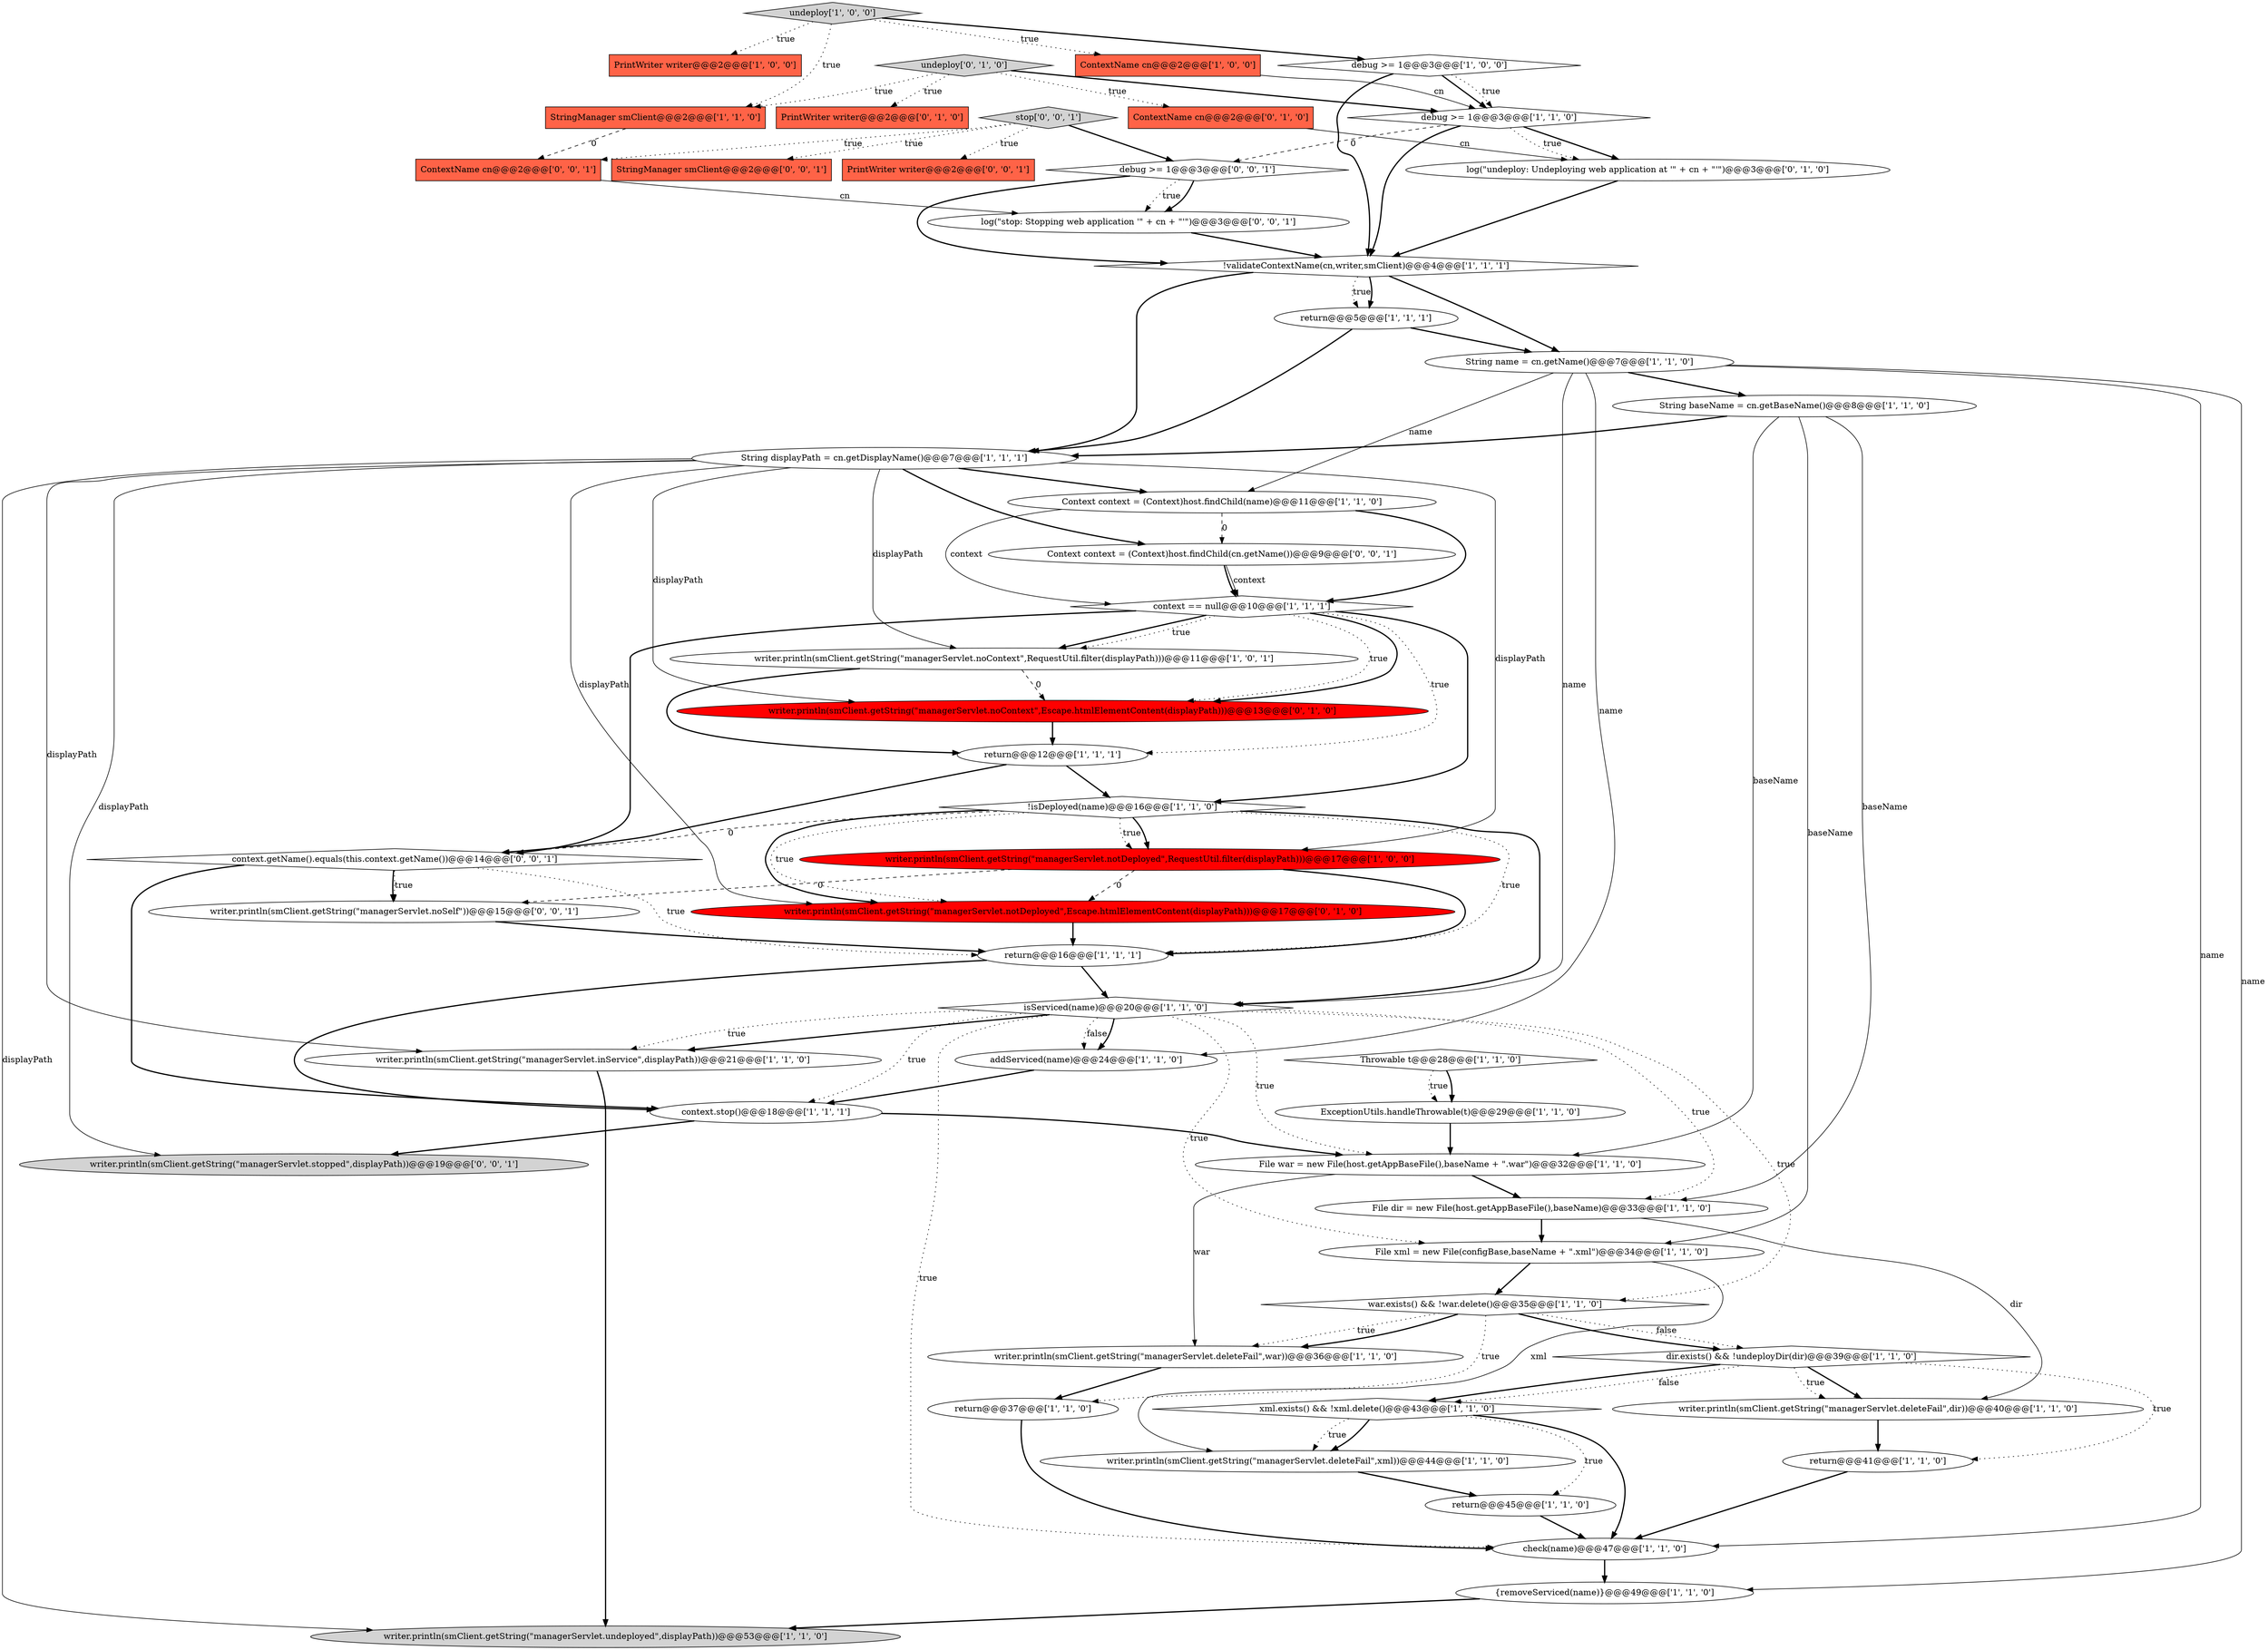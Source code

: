 digraph {
1 [style = filled, label = "PrintWriter writer@@@2@@@['1', '0', '0']", fillcolor = tomato, shape = box image = "AAA0AAABBB1BBB"];
43 [style = filled, label = "writer.println(smClient.getString(\"managerServlet.noContext\",Escape.htmlElementContent(displayPath)))@@@13@@@['0', '1', '0']", fillcolor = red, shape = ellipse image = "AAA1AAABBB2BBB"];
32 [style = filled, label = "xml.exists() && !xml.delete()@@@43@@@['1', '1', '0']", fillcolor = white, shape = diamond image = "AAA0AAABBB1BBB"];
14 [style = filled, label = "return@@@16@@@['1', '1', '1']", fillcolor = white, shape = ellipse image = "AAA0AAABBB1BBB"];
6 [style = filled, label = "writer.println(smClient.getString(\"managerServlet.inService\",displayPath))@@@21@@@['1', '1', '0']", fillcolor = white, shape = ellipse image = "AAA0AAABBB1BBB"];
0 [style = filled, label = "context == null@@@10@@@['1', '1', '1']", fillcolor = white, shape = diamond image = "AAA0AAABBB1BBB"];
27 [style = filled, label = "Context context = (Context)host.findChild(name)@@@11@@@['1', '1', '0']", fillcolor = white, shape = ellipse image = "AAA0AAABBB1BBB"];
18 [style = filled, label = "return@@@37@@@['1', '1', '0']", fillcolor = white, shape = ellipse image = "AAA0AAABBB1BBB"];
28 [style = filled, label = "writer.println(smClient.getString(\"managerServlet.deleteFail\",dir))@@@40@@@['1', '1', '0']", fillcolor = white, shape = ellipse image = "AAA0AAABBB1BBB"];
29 [style = filled, label = "{removeServiced(name)}@@@49@@@['1', '1', '0']", fillcolor = white, shape = ellipse image = "AAA0AAABBB1BBB"];
13 [style = filled, label = "writer.println(smClient.getString(\"managerServlet.noContext\",RequestUtil.filter(displayPath)))@@@11@@@['1', '0', '1']", fillcolor = white, shape = ellipse image = "AAA0AAABBB1BBB"];
10 [style = filled, label = "ContextName cn@@@2@@@['1', '0', '0']", fillcolor = tomato, shape = box image = "AAA0AAABBB1BBB"];
19 [style = filled, label = "dir.exists() && !undeployDir(dir)@@@39@@@['1', '1', '0']", fillcolor = white, shape = diamond image = "AAA0AAABBB1BBB"];
8 [style = filled, label = "ExceptionUtils.handleThrowable(t)@@@29@@@['1', '1', '0']", fillcolor = white, shape = ellipse image = "AAA0AAABBB1BBB"];
39 [style = filled, label = "ContextName cn@@@2@@@['0', '1', '0']", fillcolor = tomato, shape = box image = "AAA0AAABBB2BBB"];
30 [style = filled, label = "!isDeployed(name)@@@16@@@['1', '1', '0']", fillcolor = white, shape = diamond image = "AAA0AAABBB1BBB"];
3 [style = filled, label = "isServiced(name)@@@20@@@['1', '1', '0']", fillcolor = white, shape = diamond image = "AAA0AAABBB1BBB"];
47 [style = filled, label = "debug >= 1@@@3@@@['0', '0', '1']", fillcolor = white, shape = diamond image = "AAA0AAABBB3BBB"];
12 [style = filled, label = "undeploy['1', '0', '0']", fillcolor = lightgray, shape = diamond image = "AAA0AAABBB1BBB"];
51 [style = filled, label = "writer.println(smClient.getString(\"managerServlet.stopped\",displayPath))@@@19@@@['0', '0', '1']", fillcolor = lightgray, shape = ellipse image = "AAA0AAABBB3BBB"];
54 [style = filled, label = "Context context = (Context)host.findChild(cn.getName())@@@9@@@['0', '0', '1']", fillcolor = white, shape = ellipse image = "AAA0AAABBB3BBB"];
16 [style = filled, label = "writer.println(smClient.getString(\"managerServlet.deleteFail\",xml))@@@44@@@['1', '1', '0']", fillcolor = white, shape = ellipse image = "AAA0AAABBB1BBB"];
40 [style = filled, label = "PrintWriter writer@@@2@@@['0', '1', '0']", fillcolor = tomato, shape = box image = "AAA0AAABBB2BBB"];
34 [style = filled, label = "Throwable t@@@28@@@['1', '1', '0']", fillcolor = white, shape = diamond image = "AAA0AAABBB1BBB"];
17 [style = filled, label = "war.exists() && !war.delete()@@@35@@@['1', '1', '0']", fillcolor = white, shape = diamond image = "AAA0AAABBB1BBB"];
22 [style = filled, label = "return@@@5@@@['1', '1', '1']", fillcolor = white, shape = ellipse image = "AAA0AAABBB1BBB"];
24 [style = filled, label = "writer.println(smClient.getString(\"managerServlet.undeployed\",displayPath))@@@53@@@['1', '1', '0']", fillcolor = lightgray, shape = ellipse image = "AAA0AAABBB1BBB"];
42 [style = filled, label = "log(\"undeploy: Undeploying web application at '\" + cn + \"'\")@@@3@@@['0', '1', '0']", fillcolor = white, shape = ellipse image = "AAA0AAABBB2BBB"];
44 [style = filled, label = "undeploy['0', '1', '0']", fillcolor = lightgray, shape = diamond image = "AAA0AAABBB2BBB"];
46 [style = filled, label = "log(\"stop: Stopping web application '\" + cn + \"'\")@@@3@@@['0', '0', '1']", fillcolor = white, shape = ellipse image = "AAA0AAABBB3BBB"];
41 [style = filled, label = "writer.println(smClient.getString(\"managerServlet.notDeployed\",Escape.htmlElementContent(displayPath)))@@@17@@@['0', '1', '0']", fillcolor = red, shape = ellipse image = "AAA1AAABBB2BBB"];
48 [style = filled, label = "stop['0', '0', '1']", fillcolor = lightgray, shape = diamond image = "AAA0AAABBB3BBB"];
23 [style = filled, label = "writer.println(smClient.getString(\"managerServlet.deleteFail\",war))@@@36@@@['1', '1', '0']", fillcolor = white, shape = ellipse image = "AAA0AAABBB1BBB"];
11 [style = filled, label = "String displayPath = cn.getDisplayName()@@@7@@@['1', '1', '1']", fillcolor = white, shape = ellipse image = "AAA0AAABBB1BBB"];
45 [style = filled, label = "context.getName().equals(this.context.getName())@@@14@@@['0', '0', '1']", fillcolor = white, shape = diamond image = "AAA0AAABBB3BBB"];
36 [style = filled, label = "File xml = new File(configBase,baseName + \".xml\")@@@34@@@['1', '1', '0']", fillcolor = white, shape = ellipse image = "AAA0AAABBB1BBB"];
52 [style = filled, label = "StringManager smClient@@@2@@@['0', '0', '1']", fillcolor = tomato, shape = box image = "AAA0AAABBB3BBB"];
25 [style = filled, label = "addServiced(name)@@@24@@@['1', '1', '0']", fillcolor = white, shape = ellipse image = "AAA0AAABBB1BBB"];
49 [style = filled, label = "PrintWriter writer@@@2@@@['0', '0', '1']", fillcolor = tomato, shape = box image = "AAA0AAABBB3BBB"];
33 [style = filled, label = "String baseName = cn.getBaseName()@@@8@@@['1', '1', '0']", fillcolor = white, shape = ellipse image = "AAA0AAABBB1BBB"];
9 [style = filled, label = "check(name)@@@47@@@['1', '1', '0']", fillcolor = white, shape = ellipse image = "AAA0AAABBB1BBB"];
53 [style = filled, label = "ContextName cn@@@2@@@['0', '0', '1']", fillcolor = tomato, shape = box image = "AAA0AAABBB3BBB"];
21 [style = filled, label = "return@@@45@@@['1', '1', '0']", fillcolor = white, shape = ellipse image = "AAA0AAABBB1BBB"];
26 [style = filled, label = "return@@@41@@@['1', '1', '0']", fillcolor = white, shape = ellipse image = "AAA0AAABBB1BBB"];
20 [style = filled, label = "debug >= 1@@@3@@@['1', '0', '0']", fillcolor = white, shape = diamond image = "AAA0AAABBB1BBB"];
15 [style = filled, label = "File war = new File(host.getAppBaseFile(),baseName + \".war\")@@@32@@@['1', '1', '0']", fillcolor = white, shape = ellipse image = "AAA0AAABBB1BBB"];
37 [style = filled, label = "StringManager smClient@@@2@@@['1', '1', '0']", fillcolor = tomato, shape = box image = "AAA0AAABBB1BBB"];
31 [style = filled, label = "return@@@12@@@['1', '1', '1']", fillcolor = white, shape = ellipse image = "AAA0AAABBB1BBB"];
35 [style = filled, label = "File dir = new File(host.getAppBaseFile(),baseName)@@@33@@@['1', '1', '0']", fillcolor = white, shape = ellipse image = "AAA0AAABBB1BBB"];
50 [style = filled, label = "writer.println(smClient.getString(\"managerServlet.noSelf\"))@@@15@@@['0', '0', '1']", fillcolor = white, shape = ellipse image = "AAA0AAABBB3BBB"];
2 [style = filled, label = "String name = cn.getName()@@@7@@@['1', '1', '0']", fillcolor = white, shape = ellipse image = "AAA0AAABBB1BBB"];
4 [style = filled, label = "!validateContextName(cn,writer,smClient)@@@4@@@['1', '1', '1']", fillcolor = white, shape = diamond image = "AAA0AAABBB1BBB"];
7 [style = filled, label = "writer.println(smClient.getString(\"managerServlet.notDeployed\",RequestUtil.filter(displayPath)))@@@17@@@['1', '0', '0']", fillcolor = red, shape = ellipse image = "AAA1AAABBB1BBB"];
38 [style = filled, label = "debug >= 1@@@3@@@['1', '1', '0']", fillcolor = white, shape = diamond image = "AAA0AAABBB1BBB"];
5 [style = filled, label = "context.stop()@@@18@@@['1', '1', '1']", fillcolor = white, shape = ellipse image = "AAA0AAABBB1BBB"];
14->3 [style = bold, label=""];
0->30 [style = bold, label=""];
0->13 [style = bold, label=""];
2->29 [style = solid, label="name"];
48->53 [style = dotted, label="true"];
27->54 [style = dashed, label="0"];
38->4 [style = bold, label=""];
5->15 [style = bold, label=""];
26->9 [style = bold, label=""];
3->35 [style = dotted, label="true"];
3->6 [style = dotted, label="true"];
38->42 [style = bold, label=""];
0->31 [style = dotted, label="true"];
7->14 [style = bold, label=""];
10->38 [style = solid, label="cn"];
54->0 [style = solid, label="context"];
33->11 [style = bold, label=""];
33->36 [style = solid, label="baseName"];
47->46 [style = dotted, label="true"];
44->40 [style = dotted, label="true"];
31->30 [style = bold, label=""];
11->7 [style = solid, label="displayPath"];
36->17 [style = bold, label=""];
13->31 [style = bold, label=""];
19->28 [style = bold, label=""];
9->29 [style = bold, label=""];
30->41 [style = dotted, label="true"];
30->41 [style = bold, label=""];
27->0 [style = bold, label=""];
0->43 [style = dotted, label="true"];
30->7 [style = dotted, label="true"];
11->51 [style = solid, label="displayPath"];
33->35 [style = solid, label="baseName"];
44->37 [style = dotted, label="true"];
19->32 [style = dotted, label="false"];
4->2 [style = bold, label=""];
20->38 [style = bold, label=""];
34->8 [style = bold, label=""];
15->35 [style = bold, label=""];
45->50 [style = dotted, label="true"];
17->23 [style = dotted, label="true"];
44->38 [style = bold, label=""];
11->13 [style = solid, label="displayPath"];
30->45 [style = dashed, label="0"];
34->8 [style = dotted, label="true"];
3->5 [style = dotted, label="true"];
21->9 [style = bold, label=""];
12->10 [style = dotted, label="true"];
46->4 [style = bold, label=""];
4->22 [style = dotted, label="true"];
30->7 [style = bold, label=""];
18->9 [style = bold, label=""];
2->33 [style = bold, label=""];
3->17 [style = dotted, label="true"];
4->22 [style = bold, label=""];
11->43 [style = solid, label="displayPath"];
22->11 [style = bold, label=""];
19->26 [style = dotted, label="true"];
38->42 [style = dotted, label="true"];
12->37 [style = dotted, label="true"];
11->24 [style = solid, label="displayPath"];
20->38 [style = dotted, label="true"];
35->28 [style = solid, label="dir"];
36->16 [style = solid, label="xml"];
13->43 [style = dashed, label="0"];
22->2 [style = bold, label=""];
8->15 [style = bold, label=""];
48->52 [style = dotted, label="true"];
17->18 [style = dotted, label="true"];
0->45 [style = bold, label=""];
0->43 [style = bold, label=""];
44->39 [style = dotted, label="true"];
12->20 [style = bold, label=""];
3->6 [style = bold, label=""];
28->26 [style = bold, label=""];
6->24 [style = bold, label=""];
2->27 [style = solid, label="name"];
50->14 [style = bold, label=""];
37->53 [style = dashed, label="0"];
3->9 [style = dotted, label="true"];
32->16 [style = bold, label=""];
2->9 [style = solid, label="name"];
27->0 [style = solid, label="context"];
17->23 [style = bold, label=""];
54->0 [style = bold, label=""];
38->47 [style = dashed, label="0"];
30->14 [style = dotted, label="true"];
42->4 [style = bold, label=""];
32->9 [style = bold, label=""];
19->28 [style = dotted, label="true"];
19->32 [style = bold, label=""];
30->3 [style = bold, label=""];
45->14 [style = dotted, label="true"];
3->15 [style = dotted, label="true"];
2->3 [style = solid, label="name"];
25->5 [style = bold, label=""];
7->41 [style = dashed, label="0"];
2->25 [style = solid, label="name"];
3->25 [style = dotted, label="false"];
23->18 [style = bold, label=""];
47->4 [style = bold, label=""];
41->14 [style = bold, label=""];
11->54 [style = bold, label=""];
11->41 [style = solid, label="displayPath"];
11->6 [style = solid, label="displayPath"];
43->31 [style = bold, label=""];
14->5 [style = bold, label=""];
33->15 [style = solid, label="baseName"];
32->21 [style = dotted, label="true"];
0->13 [style = dotted, label="true"];
5->51 [style = bold, label=""];
3->36 [style = dotted, label="true"];
3->25 [style = bold, label=""];
17->19 [style = dotted, label="false"];
12->1 [style = dotted, label="true"];
47->46 [style = bold, label=""];
48->49 [style = dotted, label="true"];
17->19 [style = bold, label=""];
20->4 [style = bold, label=""];
39->42 [style = solid, label="cn"];
45->50 [style = bold, label=""];
48->47 [style = bold, label=""];
16->21 [style = bold, label=""];
53->46 [style = solid, label="cn"];
45->5 [style = bold, label=""];
7->50 [style = dashed, label="0"];
35->36 [style = bold, label=""];
4->11 [style = bold, label=""];
29->24 [style = bold, label=""];
32->16 [style = dotted, label="true"];
31->45 [style = bold, label=""];
11->27 [style = bold, label=""];
15->23 [style = solid, label="war"];
}
